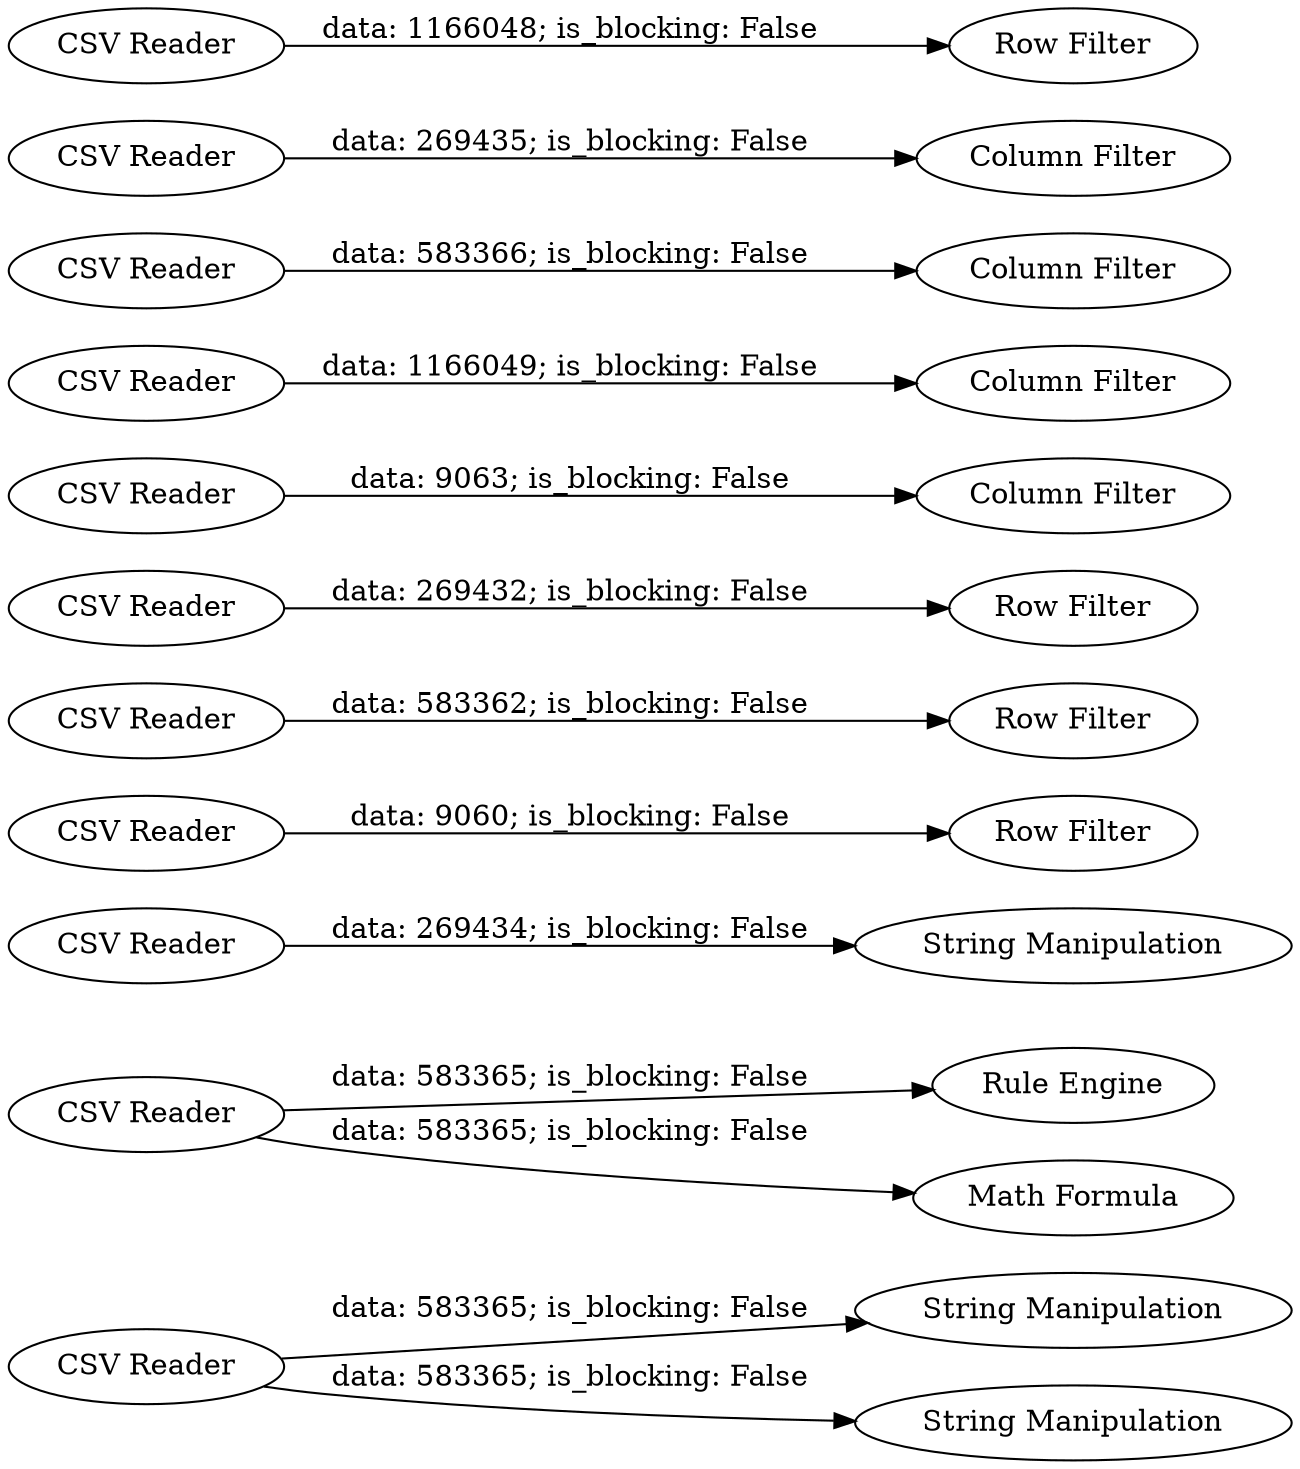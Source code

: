 digraph {
	"8703539946902845879_20" [label="CSV Reader"]
	"8703539946902845879_24" [label="Rule Engine"]
	"8703539946902845879_23" [label="CSV Reader"]
	"8703539946902845879_22" [label="Math Formula"]
	"8703539946902845879_18" [label="String Manipulation"]
	"8703539946902845879_2" [label="CSV Reader"]
	"8703539946902845879_7" [label="Row Filter"]
	"8703539946902845879_5" [label="Row Filter"]
	"8703539946902845879_10" [label="CSV Reader"]
	"8703539946902845879_12" [label="CSV Reader"]
	"8703539946902845879_11" [label="CSV Reader"]
	"8703539946902845879_3" [label="CSV Reader"]
	"8703539946902845879_1" [label="CSV Reader"]
	"8703539946902845879_15" [label="Column Filter"]
	"8703539946902845879_16" [label="Column Filter"]
	"8703539946902845879_9" [label="CSV Reader"]
	"8703539946902845879_17" [label="CSV Reader"]
	"8703539946902845879_8" [label="Row Filter"]
	"8703539946902845879_13" [label="Column Filter"]
	"8703539946902845879_14" [label="Column Filter"]
	"8703539946902845879_6" [label="Row Filter"]
	"8703539946902845879_21" [label="String Manipulation"]
	"8703539946902845879_19" [label="String Manipulation"]
	"8703539946902845879_4" [label="CSV Reader"]
	"8703539946902845879_9" -> "8703539946902845879_13" [label="data: 269435; is_blocking: False"]
	"8703539946902845879_23" -> "8703539946902845879_22" [label="data: 583365; is_blocking: False"]
	"8703539946902845879_10" -> "8703539946902845879_14" [label="data: 9063; is_blocking: False"]
	"8703539946902845879_11" -> "8703539946902845879_15" [label="data: 583366; is_blocking: False"]
	"8703539946902845879_1" -> "8703539946902845879_5" [label="data: 269432; is_blocking: False"]
	"8703539946902845879_3" -> "8703539946902845879_7" [label="data: 583362; is_blocking: False"]
	"8703539946902845879_4" -> "8703539946902845879_8" [label="data: 1166048; is_blocking: False"]
	"8703539946902845879_12" -> "8703539946902845879_16" [label="data: 1166049; is_blocking: False"]
	"8703539946902845879_2" -> "8703539946902845879_6" [label="data: 9060; is_blocking: False"]
	"8703539946902845879_20" -> "8703539946902845879_21" [label="data: 583365; is_blocking: False"]
	"8703539946902845879_23" -> "8703539946902845879_24" [label="data: 583365; is_blocking: False"]
	"8703539946902845879_17" -> "8703539946902845879_18" [label="data: 269434; is_blocking: False"]
	"8703539946902845879_20" -> "8703539946902845879_19" [label="data: 583365; is_blocking: False"]
	rankdir=LR
}
